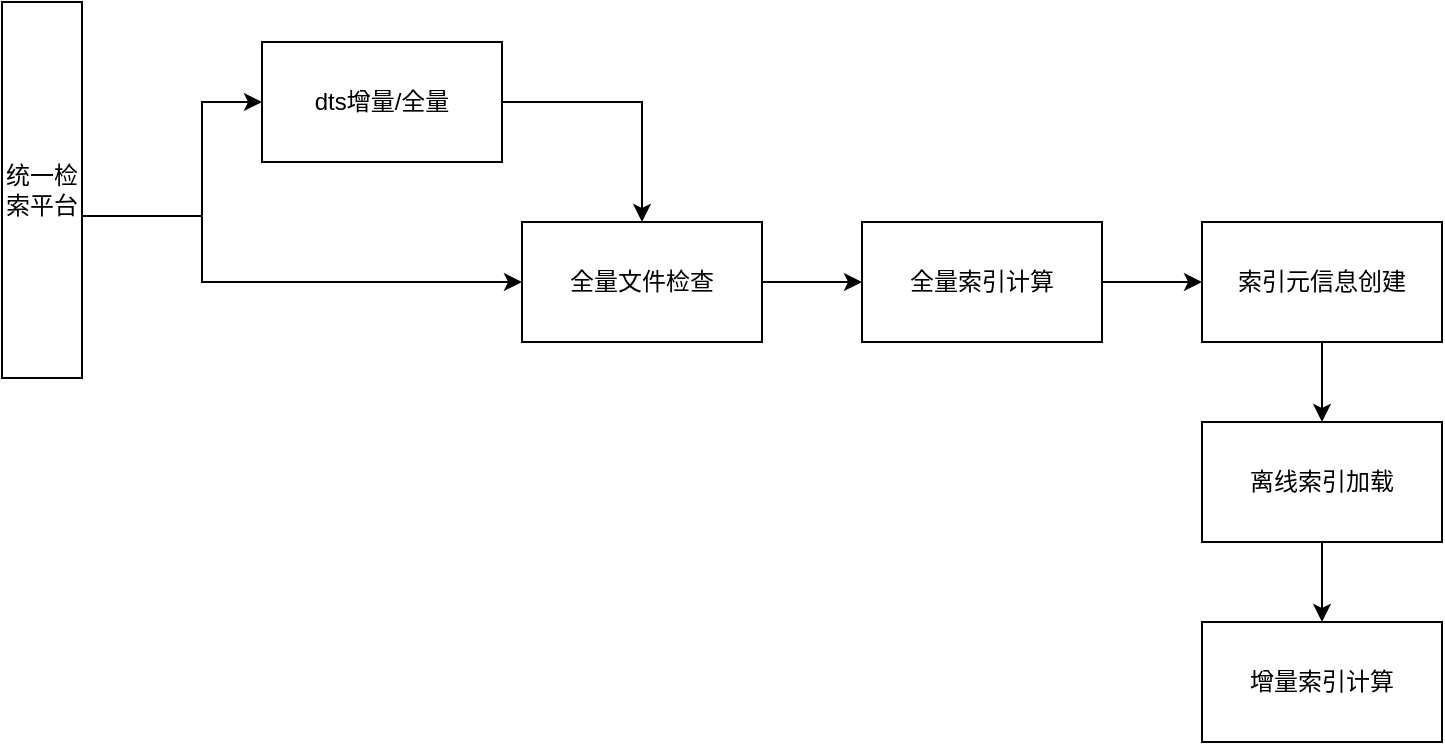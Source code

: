 <mxfile version="14.5.1" type="github"><diagram id="Yjjd4iymPNlZoRnGIAg2" name="Page-1"><mxGraphModel dx="1033" dy="592" grid="1" gridSize="10" guides="1" tooltips="1" connect="1" arrows="1" fold="1" page="1" pageScale="1" pageWidth="827" pageHeight="1169" math="0" shadow="0"><root><mxCell id="0"/><mxCell id="1" parent="0"/><mxCell id="y3p8oQp4nrf6NhNMhpHg-13" style="edgeStyle=orthogonalEdgeStyle;rounded=0;orthogonalLoop=1;jettySize=auto;html=1;entryX=0;entryY=0.5;entryDx=0;entryDy=0;" parent="1" source="y3p8oQp4nrf6NhNMhpHg-9" target="y3p8oQp4nrf6NhNMhpHg-10" edge="1"><mxGeometry relative="1" as="geometry"><Array as="points"><mxPoint x="140" y="357"/><mxPoint x="140" y="300"/></Array></mxGeometry></mxCell><mxCell id="y3p8oQp4nrf6NhNMhpHg-15" style="edgeStyle=orthogonalEdgeStyle;rounded=0;orthogonalLoop=1;jettySize=auto;html=1;entryX=0;entryY=0.5;entryDx=0;entryDy=0;" parent="1" source="y3p8oQp4nrf6NhNMhpHg-9" target="9Oy1wkQBKMkyRiAAsawv-2" edge="1"><mxGeometry relative="1" as="geometry"><mxPoint x="230" y="425" as="targetPoint"/><Array as="points"><mxPoint x="140" y="357"/><mxPoint x="140" y="390"/></Array></mxGeometry></mxCell><mxCell id="y3p8oQp4nrf6NhNMhpHg-9" value="统一检索平台" style="rounded=0;whiteSpace=wrap;html=1;" parent="1" vertex="1"><mxGeometry x="40" y="250" width="40" height="188" as="geometry"/></mxCell><mxCell id="9Oy1wkQBKMkyRiAAsawv-3" style="edgeStyle=orthogonalEdgeStyle;rounded=0;orthogonalLoop=1;jettySize=auto;html=1;entryX=0.5;entryY=0;entryDx=0;entryDy=0;" edge="1" parent="1" source="y3p8oQp4nrf6NhNMhpHg-10" target="9Oy1wkQBKMkyRiAAsawv-2"><mxGeometry relative="1" as="geometry"/></mxCell><mxCell id="y3p8oQp4nrf6NhNMhpHg-10" value="dts增量/全量" style="rounded=0;whiteSpace=wrap;html=1;" parent="1" vertex="1"><mxGeometry x="170" y="270" width="120" height="60" as="geometry"/></mxCell><mxCell id="9Oy1wkQBKMkyRiAAsawv-6" value="" style="edgeStyle=orthogonalEdgeStyle;rounded=0;orthogonalLoop=1;jettySize=auto;html=1;" edge="1" parent="1" source="9Oy1wkQBKMkyRiAAsawv-2" target="9Oy1wkQBKMkyRiAAsawv-5"><mxGeometry relative="1" as="geometry"/></mxCell><mxCell id="9Oy1wkQBKMkyRiAAsawv-2" value="全量文件检查" style="rounded=0;whiteSpace=wrap;html=1;" vertex="1" parent="1"><mxGeometry x="300" y="360" width="120" height="60" as="geometry"/></mxCell><mxCell id="9Oy1wkQBKMkyRiAAsawv-8" value="" style="edgeStyle=orthogonalEdgeStyle;rounded=0;orthogonalLoop=1;jettySize=auto;html=1;" edge="1" parent="1" source="9Oy1wkQBKMkyRiAAsawv-5" target="9Oy1wkQBKMkyRiAAsawv-7"><mxGeometry relative="1" as="geometry"/></mxCell><mxCell id="9Oy1wkQBKMkyRiAAsawv-5" value="全量索引计算" style="whiteSpace=wrap;html=1;rounded=0;" vertex="1" parent="1"><mxGeometry x="470" y="360" width="120" height="60" as="geometry"/></mxCell><mxCell id="9Oy1wkQBKMkyRiAAsawv-10" value="" style="edgeStyle=orthogonalEdgeStyle;rounded=0;orthogonalLoop=1;jettySize=auto;html=1;" edge="1" parent="1" source="9Oy1wkQBKMkyRiAAsawv-7" target="9Oy1wkQBKMkyRiAAsawv-9"><mxGeometry relative="1" as="geometry"/></mxCell><mxCell id="9Oy1wkQBKMkyRiAAsawv-7" value="索引元信息创建" style="whiteSpace=wrap;html=1;rounded=0;" vertex="1" parent="1"><mxGeometry x="640" y="360" width="120" height="60" as="geometry"/></mxCell><mxCell id="9Oy1wkQBKMkyRiAAsawv-12" value="" style="edgeStyle=orthogonalEdgeStyle;rounded=0;orthogonalLoop=1;jettySize=auto;html=1;" edge="1" parent="1" source="9Oy1wkQBKMkyRiAAsawv-9" target="9Oy1wkQBKMkyRiAAsawv-11"><mxGeometry relative="1" as="geometry"/></mxCell><mxCell id="9Oy1wkQBKMkyRiAAsawv-9" value="离线索引加载" style="whiteSpace=wrap;html=1;rounded=0;" vertex="1" parent="1"><mxGeometry x="640" y="460" width="120" height="60" as="geometry"/></mxCell><mxCell id="9Oy1wkQBKMkyRiAAsawv-11" value="增量索引计算" style="whiteSpace=wrap;html=1;rounded=0;" vertex="1" parent="1"><mxGeometry x="640" y="560" width="120" height="60" as="geometry"/></mxCell></root></mxGraphModel></diagram></mxfile>